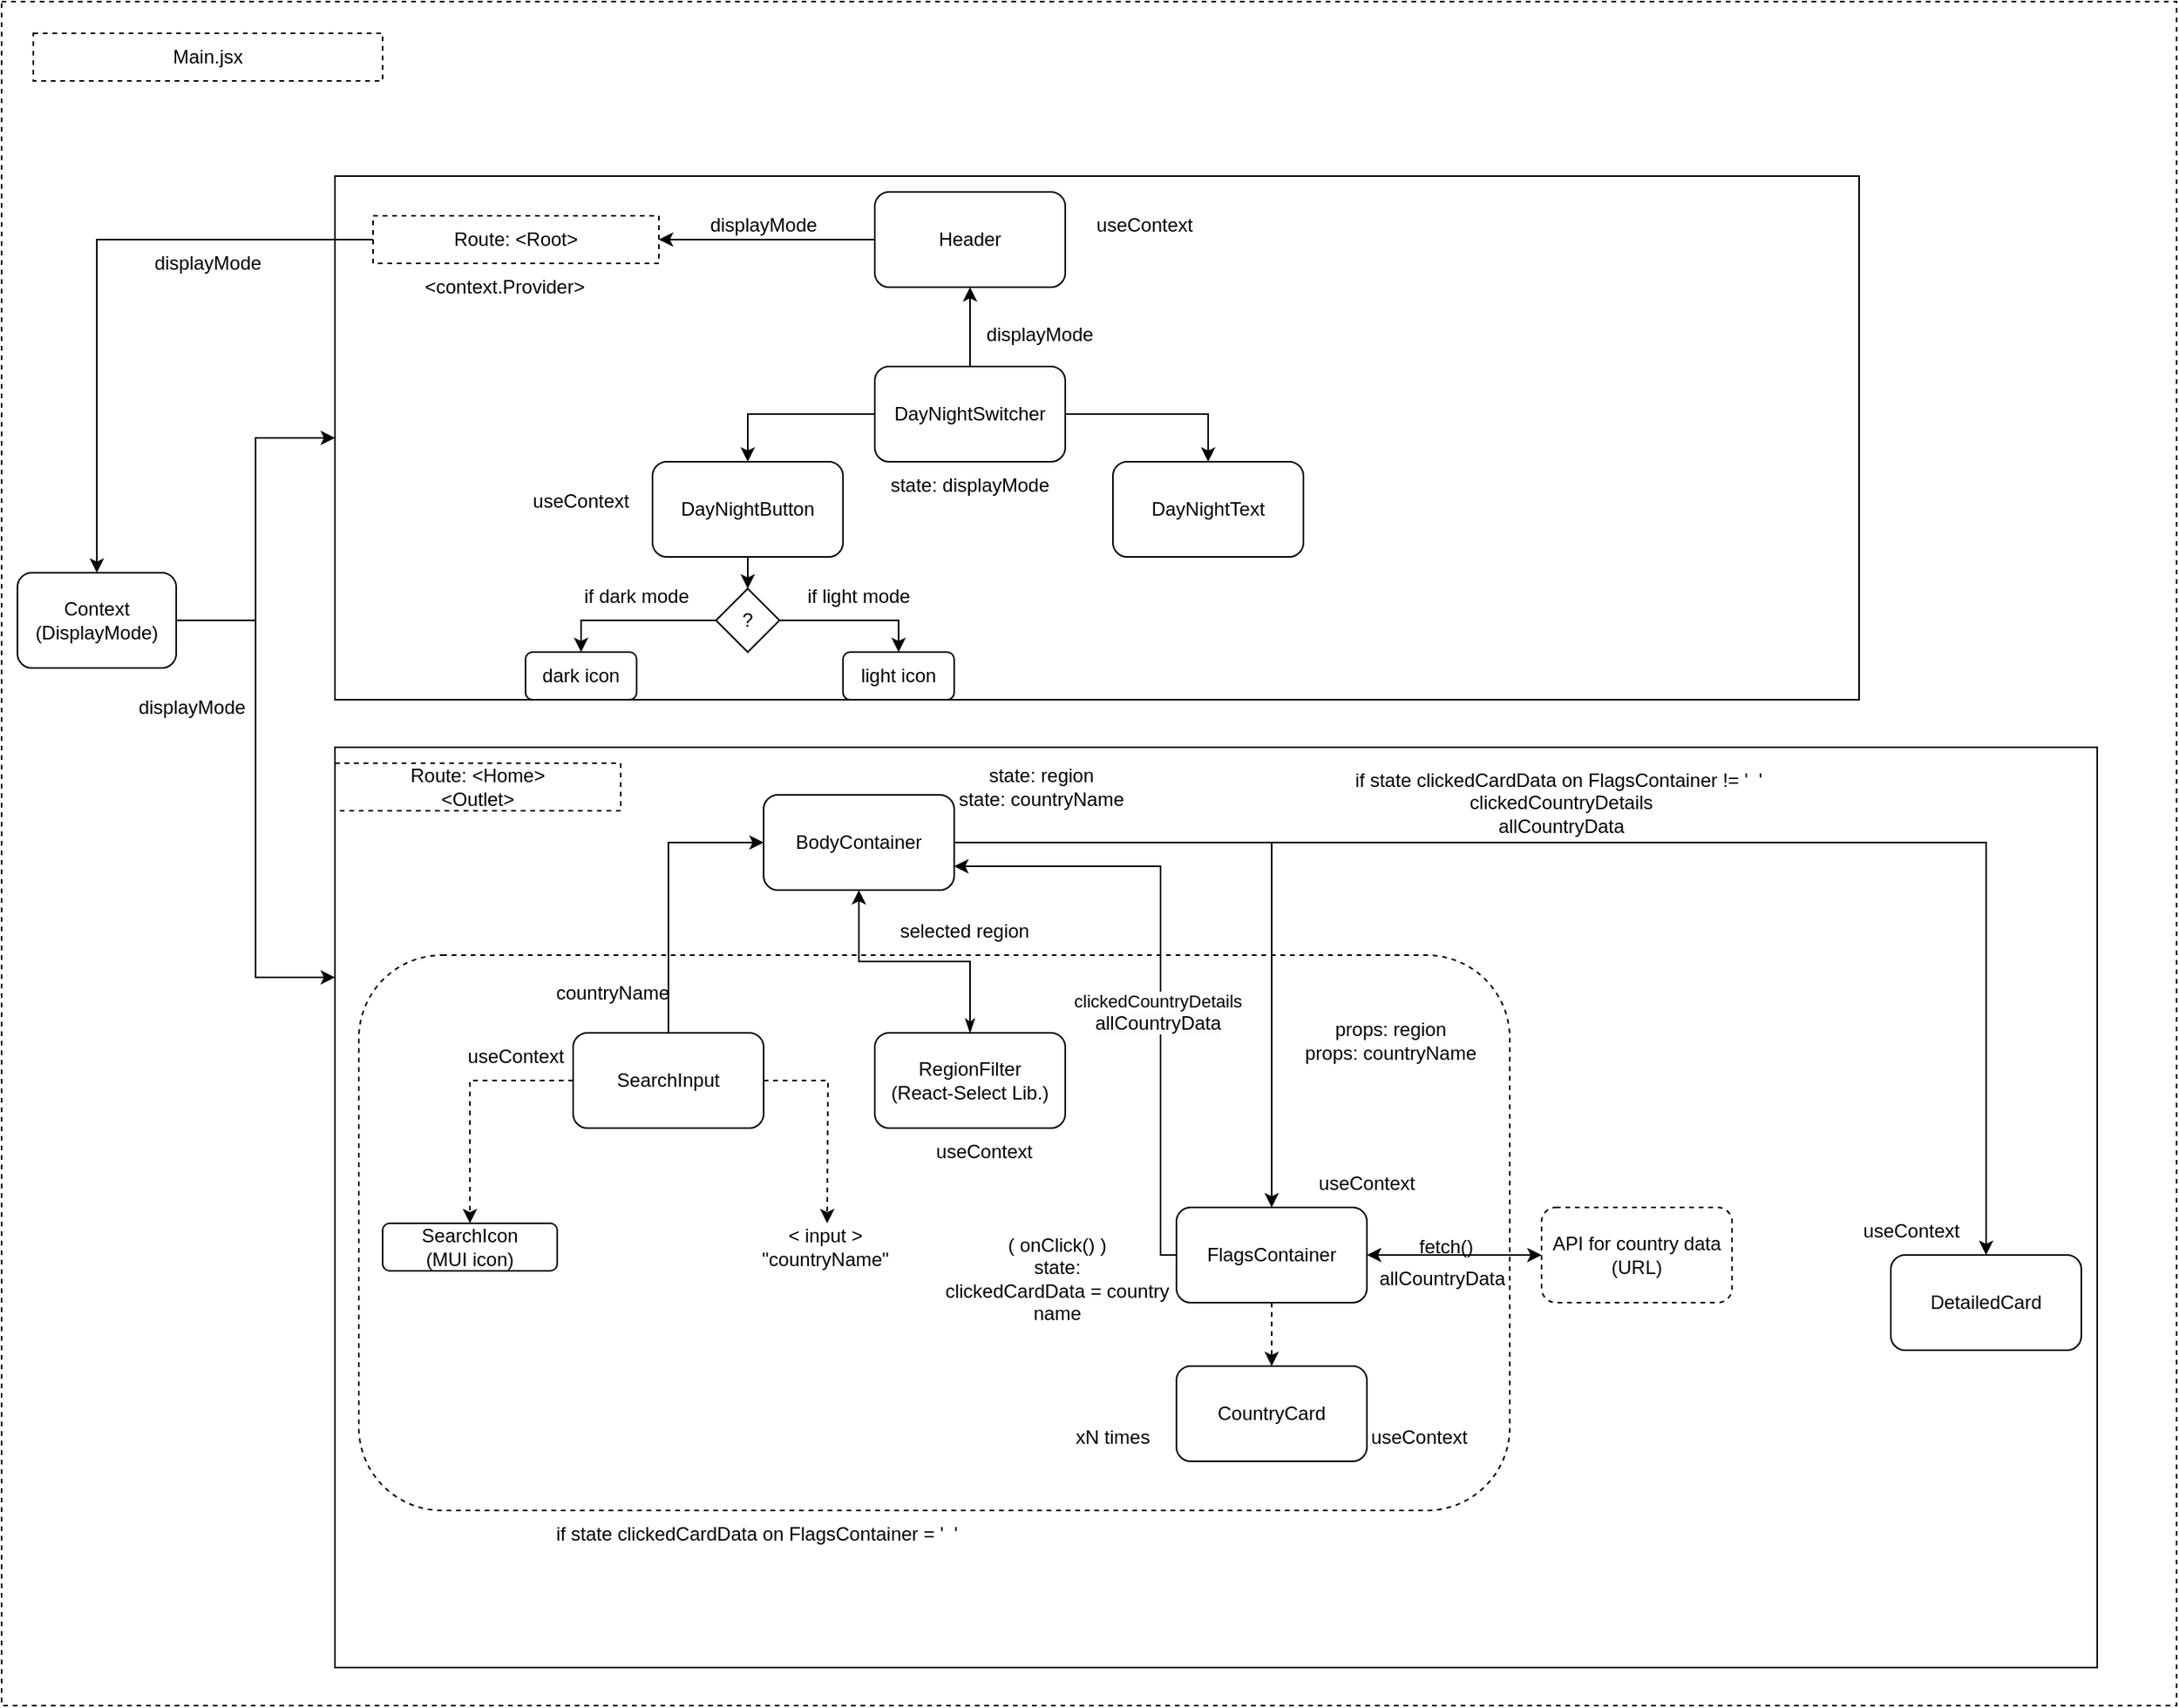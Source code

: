 <mxfile version="20.8.5" type="device"><diagram id="-Nu8J-RwCjUlaswgpH6S" name="Page-1"><mxGraphModel dx="2247" dy="1951" grid="1" gridSize="10" guides="1" tooltips="1" connect="1" arrows="1" fold="1" page="1" pageScale="1" pageWidth="827" pageHeight="1169" math="0" shadow="0"><root><mxCell id="0"/><mxCell id="1" parent="0"/><mxCell id="SHi9zQk9Siz9GZJS3NDz-19" value="" style="rounded=0;whiteSpace=wrap;html=1;dashed=1;strokeColor=default;" parent="1" vertex="1"><mxGeometry x="-730" y="-100" width="1370" height="1074" as="geometry"/></mxCell><mxCell id="GRs-NKsQHJih3pANq5fl-9" value="" style="rounded=0;whiteSpace=wrap;html=1;" parent="1" vertex="1"><mxGeometry x="-520" y="10" width="960" height="330" as="geometry"/></mxCell><mxCell id="ib7N92UQqVUvnPPRWz6G-21" value="&lt;meta charset=&quot;utf-8&quot;&gt;&lt;span style=&quot;color: rgb(0, 0, 0); font-family: Helvetica; font-size: 12px; font-style: normal; font-variant-ligatures: normal; font-variant-caps: normal; font-weight: 400; letter-spacing: normal; orphans: 2; text-align: center; text-indent: 0px; text-transform: none; widows: 2; word-spacing: 0px; -webkit-text-stroke-width: 0px; background-color: rgb(251, 251, 251); text-decoration-thickness: initial; text-decoration-style: initial; text-decoration-color: initial; float: none; display: inline !important;&quot;&gt;allCountryData&lt;/span&gt;" style="rounded=0;whiteSpace=wrap;html=1;" parent="1" vertex="1"><mxGeometry x="-520" y="370" width="1110" height="580" as="geometry"/></mxCell><mxCell id="SHi9zQk9Siz9GZJS3NDz-40" style="edgeStyle=orthogonalEdgeStyle;rounded=0;orthogonalLoop=1;jettySize=auto;html=1;entryX=0.5;entryY=0;entryDx=0;entryDy=0;" parent="1" source="ib7N92UQqVUvnPPRWz6G-4" target="SHi9zQk9Siz9GZJS3NDz-34" edge="1"><mxGeometry relative="1" as="geometry"/></mxCell><mxCell id="ib7N92UQqVUvnPPRWz6G-4" value="BodyContainer" style="rounded=1;whiteSpace=wrap;html=1;" parent="1" vertex="1"><mxGeometry x="-250" y="400" width="120" height="60" as="geometry"/></mxCell><mxCell id="ib7N92UQqVUvnPPRWz6G-22" value="Route: &amp;lt;Home&amp;gt;&lt;br&gt;&amp;lt;Outlet&amp;gt;" style="text;html=1;strokeColor=default;fillColor=none;align=center;verticalAlign=middle;whiteSpace=wrap;rounded=0;dashed=1;" parent="1" vertex="1"><mxGeometry x="-520" y="380" width="180" height="30" as="geometry"/></mxCell><mxCell id="SHi9zQk9Siz9GZJS3NDz-14" style="edgeStyle=orthogonalEdgeStyle;rounded=0;orthogonalLoop=1;jettySize=auto;html=1;entryX=1;entryY=0.5;entryDx=0;entryDy=0;" parent="1" source="GRs-NKsQHJih3pANq5fl-2" target="GRs-NKsQHJih3pANq5fl-11" edge="1"><mxGeometry relative="1" as="geometry"/></mxCell><mxCell id="GRs-NKsQHJih3pANq5fl-2" value="Header" style="whiteSpace=wrap;html=1;rounded=1;" parent="1" vertex="1"><mxGeometry x="-180" y="20" width="120" height="60" as="geometry"/></mxCell><mxCell id="GRs-NKsQHJih3pANq5fl-3" style="edgeStyle=orthogonalEdgeStyle;rounded=0;orthogonalLoop=1;jettySize=auto;html=1;exitX=0;exitY=0.5;exitDx=0;exitDy=0;entryX=0.5;entryY=0;entryDx=0;entryDy=0;" parent="1" source="GRs-NKsQHJih3pANq5fl-5" target="GRs-NKsQHJih3pANq5fl-6" edge="1"><mxGeometry relative="1" as="geometry"/></mxCell><mxCell id="GRs-NKsQHJih3pANq5fl-10" style="edgeStyle=orthogonalEdgeStyle;rounded=0;orthogonalLoop=1;jettySize=auto;html=1;exitX=1;exitY=0.5;exitDx=0;exitDy=0;entryX=0.5;entryY=0;entryDx=0;entryDy=0;" parent="1" source="GRs-NKsQHJih3pANq5fl-5" target="GRs-NKsQHJih3pANq5fl-7" edge="1"><mxGeometry relative="1" as="geometry"/></mxCell><mxCell id="cI3oKXmsHiLIpqOobyuc-10" style="edgeStyle=orthogonalEdgeStyle;rounded=0;orthogonalLoop=1;jettySize=auto;html=1;entryX=0.5;entryY=1;entryDx=0;entryDy=0;" parent="1" source="GRs-NKsQHJih3pANq5fl-5" target="GRs-NKsQHJih3pANq5fl-2" edge="1"><mxGeometry relative="1" as="geometry"/></mxCell><mxCell id="GRs-NKsQHJih3pANq5fl-5" value="DayNightSwitcher" style="whiteSpace=wrap;html=1;rounded=1;" parent="1" vertex="1"><mxGeometry x="-180" y="130" width="120" height="60" as="geometry"/></mxCell><mxCell id="cI3oKXmsHiLIpqOobyuc-5" style="edgeStyle=orthogonalEdgeStyle;rounded=0;orthogonalLoop=1;jettySize=auto;html=1;exitX=0.5;exitY=1;exitDx=0;exitDy=0;entryX=0.5;entryY=0;entryDx=0;entryDy=0;" parent="1" source="GRs-NKsQHJih3pANq5fl-6" target="cI3oKXmsHiLIpqOobyuc-1" edge="1"><mxGeometry relative="1" as="geometry"/></mxCell><mxCell id="GRs-NKsQHJih3pANq5fl-6" value="DayNightButton" style="whiteSpace=wrap;html=1;rounded=1;" parent="1" vertex="1"><mxGeometry x="-320" y="190" width="120" height="60" as="geometry"/></mxCell><mxCell id="GRs-NKsQHJih3pANq5fl-7" value="DayNightText" style="whiteSpace=wrap;html=1;rounded=1;" parent="1" vertex="1"><mxGeometry x="-30" y="190" width="120" height="60" as="geometry"/></mxCell><mxCell id="SHi9zQk9Siz9GZJS3NDz-11" style="edgeStyle=orthogonalEdgeStyle;rounded=0;orthogonalLoop=1;jettySize=auto;html=1;" parent="1" source="GRs-NKsQHJih3pANq5fl-11" target="SHi9zQk9Siz9GZJS3NDz-7" edge="1"><mxGeometry relative="1" as="geometry"/></mxCell><mxCell id="GRs-NKsQHJih3pANq5fl-11" value="Route: &amp;lt;Root&amp;gt;" style="text;html=1;strokeColor=default;fillColor=none;align=center;verticalAlign=middle;whiteSpace=wrap;rounded=0;dashed=1;" parent="1" vertex="1"><mxGeometry x="-496" y="35" width="180" height="30" as="geometry"/></mxCell><mxCell id="cI3oKXmsHiLIpqOobyuc-6" style="edgeStyle=orthogonalEdgeStyle;rounded=0;orthogonalLoop=1;jettySize=auto;html=1;exitX=0;exitY=0.5;exitDx=0;exitDy=0;entryX=0.5;entryY=0;entryDx=0;entryDy=0;" parent="1" source="cI3oKXmsHiLIpqOobyuc-1" target="cI3oKXmsHiLIpqOobyuc-2" edge="1"><mxGeometry relative="1" as="geometry"/></mxCell><mxCell id="cI3oKXmsHiLIpqOobyuc-7" style="edgeStyle=orthogonalEdgeStyle;rounded=0;orthogonalLoop=1;jettySize=auto;html=1;exitX=1;exitY=0.5;exitDx=0;exitDy=0;entryX=0.5;entryY=0;entryDx=0;entryDy=0;" parent="1" source="cI3oKXmsHiLIpqOobyuc-1" target="cI3oKXmsHiLIpqOobyuc-3" edge="1"><mxGeometry relative="1" as="geometry"/></mxCell><mxCell id="cI3oKXmsHiLIpqOobyuc-1" value="?" style="rhombus;whiteSpace=wrap;html=1;" parent="1" vertex="1"><mxGeometry x="-280" y="270" width="40" height="40" as="geometry"/></mxCell><mxCell id="cI3oKXmsHiLIpqOobyuc-2" value="dark icon" style="rounded=1;whiteSpace=wrap;html=1;" parent="1" vertex="1"><mxGeometry x="-400" y="310" width="70" height="30" as="geometry"/></mxCell><mxCell id="cI3oKXmsHiLIpqOobyuc-3" value="light icon" style="rounded=1;whiteSpace=wrap;html=1;" parent="1" vertex="1"><mxGeometry x="-200" y="310" width="70" height="30" as="geometry"/></mxCell><mxCell id="cI3oKXmsHiLIpqOobyuc-8" value="displayMode" style="text;html=1;strokeColor=none;fillColor=none;align=center;verticalAlign=middle;whiteSpace=wrap;rounded=0;" parent="1" vertex="1"><mxGeometry x="-136" y="95" width="120" height="30" as="geometry"/></mxCell><mxCell id="cI3oKXmsHiLIpqOobyuc-14" value="state: displayMode" style="text;html=1;strokeColor=none;fillColor=none;align=center;verticalAlign=middle;whiteSpace=wrap;rounded=0;" parent="1" vertex="1"><mxGeometry x="-180" y="190" width="120" height="30" as="geometry"/></mxCell><mxCell id="cI3oKXmsHiLIpqOobyuc-17" value="if light mode" style="text;html=1;strokeColor=none;fillColor=none;align=center;verticalAlign=middle;whiteSpace=wrap;rounded=0;" parent="1" vertex="1"><mxGeometry x="-250" y="260" width="120" height="30" as="geometry"/></mxCell><mxCell id="cI3oKXmsHiLIpqOobyuc-18" value="if dark mode" style="text;html=1;strokeColor=none;fillColor=none;align=center;verticalAlign=middle;whiteSpace=wrap;rounded=0;" parent="1" vertex="1"><mxGeometry x="-390" y="260" width="120" height="30" as="geometry"/></mxCell><mxCell id="SHi9zQk9Siz9GZJS3NDz-8" style="edgeStyle=orthogonalEdgeStyle;rounded=0;orthogonalLoop=1;jettySize=auto;html=1;entryX=0;entryY=0.25;entryDx=0;entryDy=0;" parent="1" source="SHi9zQk9Siz9GZJS3NDz-7" target="ib7N92UQqVUvnPPRWz6G-21" edge="1"><mxGeometry relative="1" as="geometry"/></mxCell><mxCell id="SHi9zQk9Siz9GZJS3NDz-9" style="edgeStyle=orthogonalEdgeStyle;rounded=0;orthogonalLoop=1;jettySize=auto;html=1;" parent="1" source="SHi9zQk9Siz9GZJS3NDz-7" target="GRs-NKsQHJih3pANq5fl-9" edge="1"><mxGeometry relative="1" as="geometry"/></mxCell><mxCell id="SHi9zQk9Siz9GZJS3NDz-7" value="Context&lt;br&gt;(DisplayMode)" style="whiteSpace=wrap;html=1;rounded=1;" parent="1" vertex="1"><mxGeometry x="-720" y="260" width="100" height="60" as="geometry"/></mxCell><mxCell id="SHi9zQk9Siz9GZJS3NDz-12" value="displayMode" style="text;html=1;strokeColor=none;fillColor=none;align=center;verticalAlign=middle;whiteSpace=wrap;rounded=0;" parent="1" vertex="1"><mxGeometry x="-310" y="26" width="120" height="30" as="geometry"/></mxCell><mxCell id="SHi9zQk9Siz9GZJS3NDz-15" value="displayMode" style="text;html=1;strokeColor=none;fillColor=none;align=center;verticalAlign=middle;whiteSpace=wrap;rounded=0;" parent="1" vertex="1"><mxGeometry x="-660" y="50" width="120" height="30" as="geometry"/></mxCell><mxCell id="SHi9zQk9Siz9GZJS3NDz-17" value="&amp;lt;context.Provider&amp;gt;" style="text;html=1;strokeColor=none;fillColor=none;align=center;verticalAlign=middle;whiteSpace=wrap;rounded=0;" parent="1" vertex="1"><mxGeometry x="-473" y="65" width="120" height="30" as="geometry"/></mxCell><mxCell id="SHi9zQk9Siz9GZJS3NDz-20" value="Main.jsx" style="text;html=1;strokeColor=default;fillColor=none;align=center;verticalAlign=middle;whiteSpace=wrap;rounded=0;dashed=1;" parent="1" vertex="1"><mxGeometry x="-710" y="-80" width="220" height="30" as="geometry"/></mxCell><mxCell id="SHi9zQk9Siz9GZJS3NDz-21" value="displayMode" style="text;html=1;strokeColor=none;fillColor=none;align=center;verticalAlign=middle;whiteSpace=wrap;rounded=0;" parent="1" vertex="1"><mxGeometry x="-670" y="330" width="120" height="30" as="geometry"/></mxCell><mxCell id="SHi9zQk9Siz9GZJS3NDz-22" value="useContext" style="text;html=1;strokeColor=none;fillColor=none;align=center;verticalAlign=middle;whiteSpace=wrap;rounded=0;" parent="1" vertex="1"><mxGeometry x="-70" y="26" width="120" height="30" as="geometry"/></mxCell><mxCell id="SHi9zQk9Siz9GZJS3NDz-23" value="useContext" style="text;html=1;strokeColor=none;fillColor=none;align=center;verticalAlign=middle;whiteSpace=wrap;rounded=0;" parent="1" vertex="1"><mxGeometry x="-425" y="200" width="120" height="30" as="geometry"/></mxCell><mxCell id="SHi9zQk9Siz9GZJS3NDz-32" value="state: region&lt;br&gt;state: countryName" style="text;html=1;strokeColor=none;fillColor=none;align=center;verticalAlign=middle;whiteSpace=wrap;rounded=0;" parent="1" vertex="1"><mxGeometry x="-130" y="380" width="110" height="30" as="geometry"/></mxCell><mxCell id="SHi9zQk9Siz9GZJS3NDz-42" value="" style="rounded=1;whiteSpace=wrap;html=1;dashed=1;strokeColor=default;" parent="1" vertex="1"><mxGeometry x="-505" y="501" width="725" height="350" as="geometry"/></mxCell><mxCell id="SHi9zQk9Siz9GZJS3NDz-34" value="DetailedCard" style="whiteSpace=wrap;html=1;rounded=1;" parent="1" vertex="1"><mxGeometry x="460" y="690" width="120" height="60" as="geometry"/></mxCell><mxCell id="SHi9zQk9Siz9GZJS3NDz-39" value="useContext" style="text;html=1;strokeColor=none;fillColor=none;align=center;verticalAlign=middle;whiteSpace=wrap;rounded=0;" parent="1" vertex="1"><mxGeometry x="413" y="660" width="120" height="30" as="geometry"/></mxCell><mxCell id="fc9Z4mjeqXyYfIT81-rh-6" style="edgeStyle=orthogonalEdgeStyle;rounded=0;orthogonalLoop=1;jettySize=auto;html=1;exitX=1;exitY=0.5;exitDx=0;exitDy=0;dashed=1;" parent="1" source="ib7N92UQqVUvnPPRWz6G-6" edge="1"><mxGeometry relative="1" as="geometry"><mxPoint x="-210" y="670" as="targetPoint"/></mxGeometry></mxCell><mxCell id="fc9Z4mjeqXyYfIT81-rh-7" style="edgeStyle=orthogonalEdgeStyle;rounded=0;orthogonalLoop=1;jettySize=auto;html=1;exitX=0;exitY=0.5;exitDx=0;exitDy=0;dashed=1;" parent="1" source="ib7N92UQqVUvnPPRWz6G-6" target="cI3oKXmsHiLIpqOobyuc-20" edge="1"><mxGeometry relative="1" as="geometry"/></mxCell><mxCell id="ib7N92UQqVUvnPPRWz6G-6" value="SearchInput" style="rounded=1;whiteSpace=wrap;html=1;" parent="1" vertex="1"><mxGeometry x="-370" y="550" width="120" height="60" as="geometry"/></mxCell><mxCell id="ib7N92UQqVUvnPPRWz6G-8" value="RegionFilter&lt;br&gt;(React-Select Lib.)" style="rounded=1;whiteSpace=wrap;html=1;" parent="1" vertex="1"><mxGeometry x="-180" y="550" width="120" height="60" as="geometry"/></mxCell><mxCell id="ib7N92UQqVUvnPPRWz6G-19" value="" style="edgeStyle=orthogonalEdgeStyle;rounded=0;orthogonalLoop=1;jettySize=auto;html=1;dashed=1;" parent="1" source="ib7N92UQqVUvnPPRWz6G-10" target="ib7N92UQqVUvnPPRWz6G-18" edge="1"><mxGeometry relative="1" as="geometry"/></mxCell><mxCell id="SHi9zQk9Siz9GZJS3NDz-46" style="edgeStyle=orthogonalEdgeStyle;rounded=0;orthogonalLoop=1;jettySize=auto;html=1;startArrow=classic;startFill=1;" parent="1" source="ib7N92UQqVUvnPPRWz6G-10" target="SHi9zQk9Siz9GZJS3NDz-45" edge="1"><mxGeometry relative="1" as="geometry"/></mxCell><mxCell id="ib7N92UQqVUvnPPRWz6G-10" value="FlagsContainer" style="rounded=1;whiteSpace=wrap;html=1;" parent="1" vertex="1"><mxGeometry x="10" y="660" width="120" height="60" as="geometry"/></mxCell><mxCell id="ib7N92UQqVUvnPPRWz6G-18" value="CountryCard" style="whiteSpace=wrap;html=1;rounded=1;" parent="1" vertex="1"><mxGeometry x="10" y="760" width="120" height="60" as="geometry"/></mxCell><mxCell id="ib7N92UQqVUvnPPRWz6G-20" value="xN times" style="text;html=1;strokeColor=none;fillColor=none;align=center;verticalAlign=middle;whiteSpace=wrap;rounded=0;" parent="1" vertex="1"><mxGeometry x="-60" y="790" width="60" height="30" as="geometry"/></mxCell><mxCell id="cI3oKXmsHiLIpqOobyuc-20" value="SearchIcon&lt;br&gt;(MUI icon)" style="rounded=1;whiteSpace=wrap;html=1;" parent="1" vertex="1"><mxGeometry x="-490" y="670" width="110" height="30" as="geometry"/></mxCell><mxCell id="fc9Z4mjeqXyYfIT81-rh-3" value="&amp;nbsp;selected region" style="text;html=1;strokeColor=none;fillColor=none;align=center;verticalAlign=middle;whiteSpace=wrap;rounded=0;" parent="1" vertex="1"><mxGeometry x="-180" y="471" width="110" height="30" as="geometry"/></mxCell><mxCell id="fc9Z4mjeqXyYfIT81-rh-11" value="props: region&lt;br&gt;props: countryName" style="text;html=1;strokeColor=none;fillColor=none;align=center;verticalAlign=middle;whiteSpace=wrap;rounded=0;" parent="1" vertex="1"><mxGeometry x="60" y="540" width="170" height="30" as="geometry"/></mxCell><mxCell id="SHi9zQk9Siz9GZJS3NDz-1" value="&amp;lt; input &amp;gt;&lt;br&gt;&quot;countryName&quot;" style="text;html=1;strokeColor=none;fillColor=none;align=center;verticalAlign=middle;whiteSpace=wrap;rounded=0;" parent="1" vertex="1"><mxGeometry x="-271" y="670" width="120" height="30" as="geometry"/></mxCell><mxCell id="SHi9zQk9Siz9GZJS3NDz-24" value="useContext" style="text;html=1;strokeColor=none;fillColor=none;align=center;verticalAlign=middle;whiteSpace=wrap;rounded=0;" parent="1" vertex="1"><mxGeometry x="-466" y="550" width="120" height="30" as="geometry"/></mxCell><mxCell id="SHi9zQk9Siz9GZJS3NDz-27" value="useContext" style="text;html=1;strokeColor=none;fillColor=none;align=center;verticalAlign=middle;whiteSpace=wrap;rounded=0;" parent="1" vertex="1"><mxGeometry x="-171" y="610" width="120" height="30" as="geometry"/></mxCell><mxCell id="SHi9zQk9Siz9GZJS3NDz-28" value="useContext" style="text;html=1;strokeColor=none;fillColor=none;align=center;verticalAlign=middle;whiteSpace=wrap;rounded=0;" parent="1" vertex="1"><mxGeometry x="70" y="630" width="120" height="30" as="geometry"/></mxCell><mxCell id="SHi9zQk9Siz9GZJS3NDz-29" value="useContext" style="text;html=1;strokeColor=none;fillColor=none;align=center;verticalAlign=middle;whiteSpace=wrap;rounded=0;" parent="1" vertex="1"><mxGeometry x="103" y="790" width="120" height="30" as="geometry"/></mxCell><mxCell id="SHi9zQk9Siz9GZJS3NDz-31" value="countryName" style="text;html=1;strokeColor=none;fillColor=none;align=center;verticalAlign=middle;whiteSpace=wrap;rounded=0;" parent="1" vertex="1"><mxGeometry x="-400" y="510" width="110" height="30" as="geometry"/></mxCell><mxCell id="SHi9zQk9Siz9GZJS3NDz-36" value="( onClick() )&lt;br&gt;state: &lt;br&gt;clickedCardData = country name" style="text;html=1;strokeColor=none;fillColor=none;align=center;verticalAlign=middle;whiteSpace=wrap;rounded=0;" parent="1" vertex="1"><mxGeometry x="-140" y="690" width="150" height="30" as="geometry"/></mxCell><mxCell id="SHi9zQk9Siz9GZJS3NDz-38" value="if state clickedCardData on FlagsContainer = '&amp;nbsp; '&amp;nbsp;" style="text;html=1;strokeColor=none;fillColor=none;align=center;verticalAlign=middle;whiteSpace=wrap;rounded=0;" parent="1" vertex="1"><mxGeometry x="-425" y="851" width="345" height="30" as="geometry"/></mxCell><mxCell id="SHi9zQk9Siz9GZJS3NDz-30" style="edgeStyle=orthogonalEdgeStyle;rounded=0;orthogonalLoop=1;jettySize=auto;html=1;entryX=0;entryY=0.5;entryDx=0;entryDy=0;" parent="1" source="ib7N92UQqVUvnPPRWz6G-6" target="ib7N92UQqVUvnPPRWz6G-4" edge="1"><mxGeometry relative="1" as="geometry"/></mxCell><mxCell id="fc9Z4mjeqXyYfIT81-rh-4" style="edgeStyle=orthogonalEdgeStyle;rounded=0;orthogonalLoop=1;jettySize=auto;html=1;exitX=0.5;exitY=0;exitDx=0;exitDy=0;entryX=0.5;entryY=1;entryDx=0;entryDy=0;startArrow=classicThin;startFill=1;" parent="1" source="ib7N92UQqVUvnPPRWz6G-8" target="ib7N92UQqVUvnPPRWz6G-4" edge="1"><mxGeometry relative="1" as="geometry"/></mxCell><mxCell id="SHi9zQk9Siz9GZJS3NDz-41" style="edgeStyle=orthogonalEdgeStyle;rounded=0;orthogonalLoop=1;jettySize=auto;html=1;exitX=0;exitY=0.5;exitDx=0;exitDy=0;entryX=1;entryY=0.75;entryDx=0;entryDy=0;" parent="1" source="ib7N92UQqVUvnPPRWz6G-10" target="ib7N92UQqVUvnPPRWz6G-4" edge="1"><mxGeometry relative="1" as="geometry"><Array as="points"><mxPoint y="690"/><mxPoint y="445"/></Array></mxGeometry></mxCell><mxCell id="nhCJm_V8OQm9ZSxB9lG--3" value="clickedCountryDetails&lt;br style=&quot;border-color: var(--border-color); font-size: 12px; background-color: rgb(251, 251, 251);&quot;&gt;&lt;span style=&quot;font-size: 12px; background-color: rgb(251, 251, 251);&quot;&gt;allCountryData&lt;/span&gt;" style="edgeLabel;html=1;align=center;verticalAlign=middle;resizable=0;points=[];" vertex="1" connectable="0" parent="SHi9zQk9Siz9GZJS3NDz-41"><mxGeometry x="-0.153" y="2" relative="1" as="geometry"><mxPoint as="offset"/></mxGeometry></mxCell><mxCell id="fc9Z4mjeqXyYfIT81-rh-10" style="edgeStyle=orthogonalEdgeStyle;rounded=0;orthogonalLoop=1;jettySize=auto;html=1;exitX=1;exitY=0.5;exitDx=0;exitDy=0;entryX=0.5;entryY=0;entryDx=0;entryDy=0;startArrow=none;startFill=0;" parent="1" source="ib7N92UQqVUvnPPRWz6G-4" target="ib7N92UQqVUvnPPRWz6G-10" edge="1"><mxGeometry relative="1" as="geometry"/></mxCell><mxCell id="SHi9zQk9Siz9GZJS3NDz-44" value="if state clickedCardData on FlagsContainer != '&amp;nbsp; '&amp;nbsp;&lt;br&gt;clickedCountryDetails&lt;br style=&quot;border-color: var(--border-color);&quot;&gt;&lt;span style=&quot;border-color: var(--border-color);&quot;&gt;allCountryData&lt;/span&gt;" style="text;html=1;strokeColor=none;fillColor=none;align=center;verticalAlign=middle;whiteSpace=wrap;rounded=0;" parent="1" vertex="1"><mxGeometry x="80" y="390" width="345" height="30" as="geometry"/></mxCell><mxCell id="SHi9zQk9Siz9GZJS3NDz-45" value="API for country data&lt;br&gt;(URL)" style="rounded=1;whiteSpace=wrap;html=1;dashed=1;strokeColor=default;" parent="1" vertex="1"><mxGeometry x="240" y="660" width="120" height="60" as="geometry"/></mxCell><mxCell id="SHi9zQk9Siz9GZJS3NDz-47" value="fetch()" style="text;html=1;strokeColor=none;fillColor=none;align=center;verticalAlign=middle;whiteSpace=wrap;rounded=0;" parent="1" vertex="1"><mxGeometry x="120" y="670" width="120" height="30" as="geometry"/></mxCell><mxCell id="nhCJm_V8OQm9ZSxB9lG--4" value="allCountryData" style="text;html=1;strokeColor=none;fillColor=none;align=center;verticalAlign=middle;whiteSpace=wrap;rounded=0;" vertex="1" parent="1"><mxGeometry x="120" y="690" width="115" height="30" as="geometry"/></mxCell></root></mxGraphModel></diagram></mxfile>